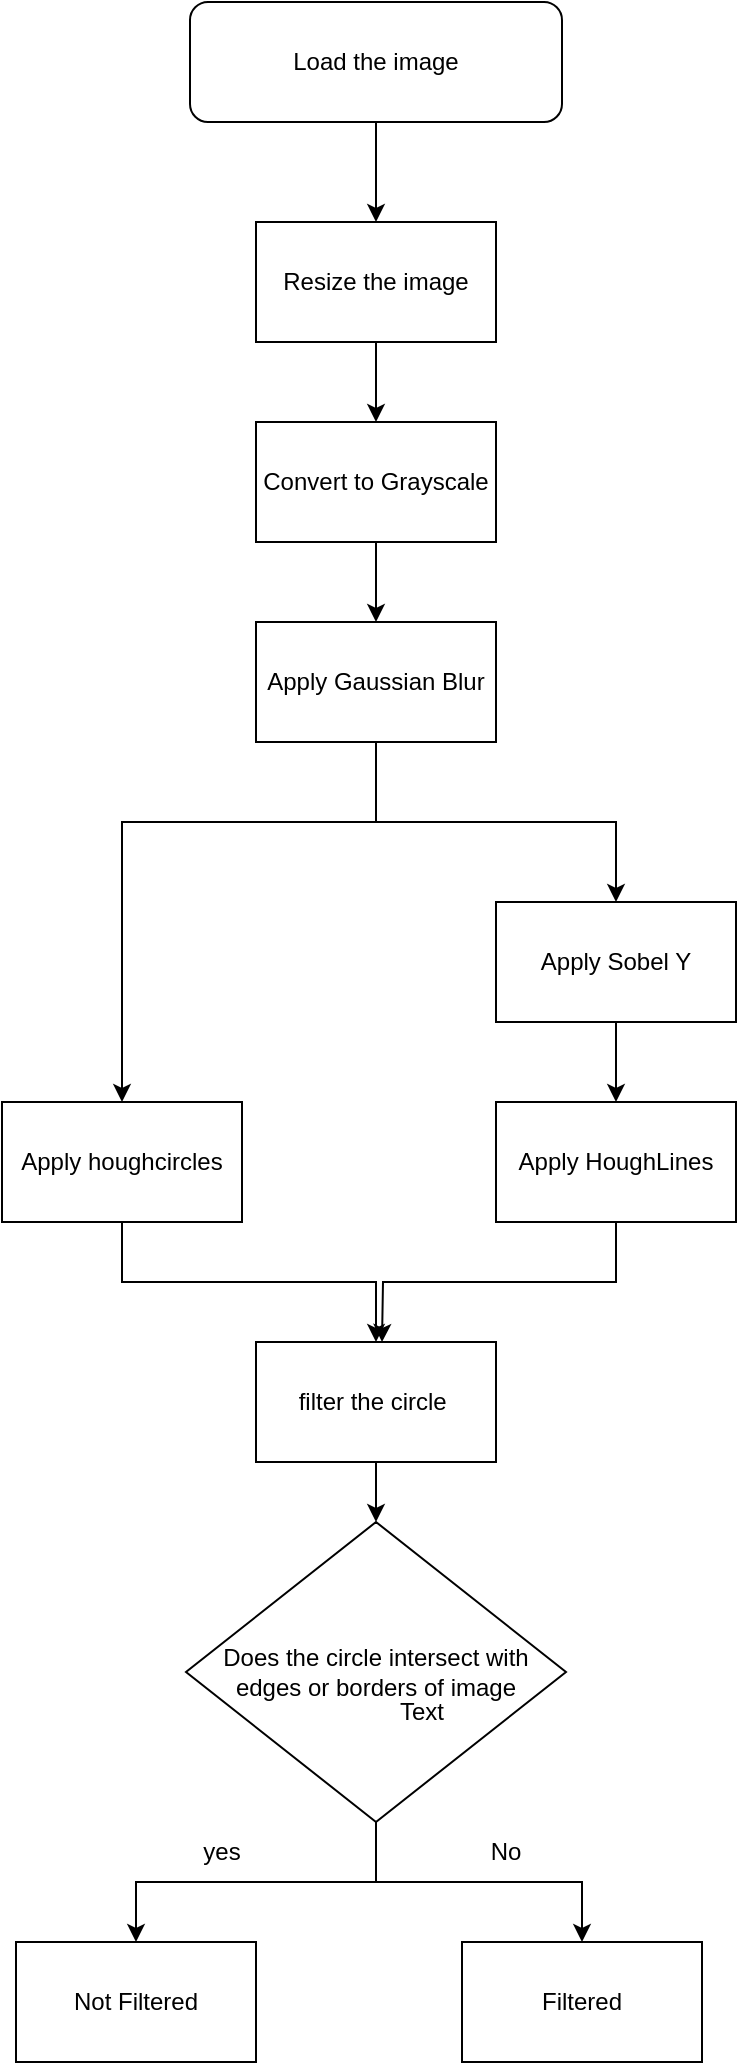 <mxfile version="22.1.4" type="device">
  <diagram name="Page-1" id="z3DegnnwBQ-azP0EZM04">
    <mxGraphModel dx="880" dy="446" grid="1" gridSize="10" guides="1" tooltips="1" connect="1" arrows="1" fold="1" page="1" pageScale="1" pageWidth="827" pageHeight="1169" math="0" shadow="0">
      <root>
        <mxCell id="0" />
        <mxCell id="1" parent="0" />
        <mxCell id="rWovV6XNZ2xkc-8OJFgu-3" style="edgeStyle=orthogonalEdgeStyle;rounded=0;orthogonalLoop=1;jettySize=auto;html=1;exitX=0.5;exitY=1;exitDx=0;exitDy=0;entryX=0.5;entryY=0;entryDx=0;entryDy=0;" edge="1" parent="1" source="rWovV6XNZ2xkc-8OJFgu-1" target="rWovV6XNZ2xkc-8OJFgu-2">
          <mxGeometry relative="1" as="geometry" />
        </mxCell>
        <mxCell id="rWovV6XNZ2xkc-8OJFgu-1" value="Load the image" style="rounded=1;whiteSpace=wrap;html=1;" vertex="1" parent="1">
          <mxGeometry x="294" y="90" width="186" height="60" as="geometry" />
        </mxCell>
        <mxCell id="rWovV6XNZ2xkc-8OJFgu-5" style="edgeStyle=orthogonalEdgeStyle;rounded=0;orthogonalLoop=1;jettySize=auto;html=1;exitX=0.5;exitY=1;exitDx=0;exitDy=0;entryX=0.5;entryY=0;entryDx=0;entryDy=0;" edge="1" parent="1" source="rWovV6XNZ2xkc-8OJFgu-2" target="rWovV6XNZ2xkc-8OJFgu-4">
          <mxGeometry relative="1" as="geometry" />
        </mxCell>
        <mxCell id="rWovV6XNZ2xkc-8OJFgu-2" value="Resize the image" style="rounded=0;whiteSpace=wrap;html=1;" vertex="1" parent="1">
          <mxGeometry x="327" y="200" width="120" height="60" as="geometry" />
        </mxCell>
        <mxCell id="rWovV6XNZ2xkc-8OJFgu-7" style="edgeStyle=orthogonalEdgeStyle;rounded=0;orthogonalLoop=1;jettySize=auto;html=1;exitX=0.5;exitY=1;exitDx=0;exitDy=0;entryX=0.5;entryY=0;entryDx=0;entryDy=0;" edge="1" parent="1" source="rWovV6XNZ2xkc-8OJFgu-4" target="rWovV6XNZ2xkc-8OJFgu-6">
          <mxGeometry relative="1" as="geometry" />
        </mxCell>
        <mxCell id="rWovV6XNZ2xkc-8OJFgu-4" value="Convert to Grayscale" style="rounded=0;whiteSpace=wrap;html=1;" vertex="1" parent="1">
          <mxGeometry x="327" y="300" width="120" height="60" as="geometry" />
        </mxCell>
        <mxCell id="rWovV6XNZ2xkc-8OJFgu-9" style="edgeStyle=orthogonalEdgeStyle;rounded=0;orthogonalLoop=1;jettySize=auto;html=1;exitX=0.5;exitY=1;exitDx=0;exitDy=0;entryX=0.5;entryY=0;entryDx=0;entryDy=0;" edge="1" parent="1" source="rWovV6XNZ2xkc-8OJFgu-6" target="rWovV6XNZ2xkc-8OJFgu-8">
          <mxGeometry relative="1" as="geometry">
            <Array as="points">
              <mxPoint x="387" y="500" />
              <mxPoint x="260" y="500" />
            </Array>
          </mxGeometry>
        </mxCell>
        <mxCell id="rWovV6XNZ2xkc-8OJFgu-11" style="edgeStyle=orthogonalEdgeStyle;rounded=0;orthogonalLoop=1;jettySize=auto;html=1;exitX=0.5;exitY=1;exitDx=0;exitDy=0;entryX=0.5;entryY=0;entryDx=0;entryDy=0;" edge="1" parent="1" source="rWovV6XNZ2xkc-8OJFgu-6" target="rWovV6XNZ2xkc-8OJFgu-10">
          <mxGeometry relative="1" as="geometry" />
        </mxCell>
        <mxCell id="rWovV6XNZ2xkc-8OJFgu-6" value="Apply Gaussian Blur" style="rounded=0;whiteSpace=wrap;html=1;" vertex="1" parent="1">
          <mxGeometry x="327" y="400" width="120" height="60" as="geometry" />
        </mxCell>
        <mxCell id="rWovV6XNZ2xkc-8OJFgu-15" style="edgeStyle=orthogonalEdgeStyle;rounded=0;orthogonalLoop=1;jettySize=auto;html=1;exitX=0.5;exitY=1;exitDx=0;exitDy=0;" edge="1" parent="1" source="rWovV6XNZ2xkc-8OJFgu-8" target="rWovV6XNZ2xkc-8OJFgu-14">
          <mxGeometry relative="1" as="geometry" />
        </mxCell>
        <mxCell id="rWovV6XNZ2xkc-8OJFgu-8" value="Apply houghcircles" style="rounded=0;whiteSpace=wrap;html=1;" vertex="1" parent="1">
          <mxGeometry x="200" y="640" width="120" height="60" as="geometry" />
        </mxCell>
        <mxCell id="rWovV6XNZ2xkc-8OJFgu-13" style="edgeStyle=orthogonalEdgeStyle;rounded=0;orthogonalLoop=1;jettySize=auto;html=1;exitX=0.5;exitY=1;exitDx=0;exitDy=0;entryX=0.5;entryY=0;entryDx=0;entryDy=0;" edge="1" parent="1" source="rWovV6XNZ2xkc-8OJFgu-10" target="rWovV6XNZ2xkc-8OJFgu-12">
          <mxGeometry relative="1" as="geometry" />
        </mxCell>
        <mxCell id="rWovV6XNZ2xkc-8OJFgu-10" value="Apply Sobel Y" style="rounded=0;whiteSpace=wrap;html=1;" vertex="1" parent="1">
          <mxGeometry x="447" y="540" width="120" height="60" as="geometry" />
        </mxCell>
        <mxCell id="rWovV6XNZ2xkc-8OJFgu-16" style="edgeStyle=orthogonalEdgeStyle;rounded=0;orthogonalLoop=1;jettySize=auto;html=1;exitX=0.5;exitY=1;exitDx=0;exitDy=0;" edge="1" parent="1" source="rWovV6XNZ2xkc-8OJFgu-12">
          <mxGeometry relative="1" as="geometry">
            <mxPoint x="390" y="760" as="targetPoint" />
          </mxGeometry>
        </mxCell>
        <mxCell id="rWovV6XNZ2xkc-8OJFgu-12" value="Apply HoughLines" style="rounded=0;whiteSpace=wrap;html=1;" vertex="1" parent="1">
          <mxGeometry x="447" y="640" width="120" height="60" as="geometry" />
        </mxCell>
        <mxCell id="rWovV6XNZ2xkc-8OJFgu-18" style="edgeStyle=orthogonalEdgeStyle;rounded=0;orthogonalLoop=1;jettySize=auto;html=1;exitX=0.5;exitY=1;exitDx=0;exitDy=0;entryX=0.5;entryY=0;entryDx=0;entryDy=0;" edge="1" parent="1" source="rWovV6XNZ2xkc-8OJFgu-14" target="rWovV6XNZ2xkc-8OJFgu-17">
          <mxGeometry relative="1" as="geometry" />
        </mxCell>
        <mxCell id="rWovV6XNZ2xkc-8OJFgu-14" value="filter the circle&amp;nbsp;" style="rounded=0;whiteSpace=wrap;html=1;" vertex="1" parent="1">
          <mxGeometry x="327" y="760" width="120" height="60" as="geometry" />
        </mxCell>
        <mxCell id="rWovV6XNZ2xkc-8OJFgu-20" style="edgeStyle=orthogonalEdgeStyle;rounded=0;orthogonalLoop=1;jettySize=auto;html=1;exitX=0.5;exitY=1;exitDx=0;exitDy=0;entryX=0.5;entryY=0;entryDx=0;entryDy=0;" edge="1" parent="1" source="rWovV6XNZ2xkc-8OJFgu-17" target="rWovV6XNZ2xkc-8OJFgu-19">
          <mxGeometry relative="1" as="geometry" />
        </mxCell>
        <mxCell id="rWovV6XNZ2xkc-8OJFgu-22" style="edgeStyle=orthogonalEdgeStyle;rounded=0;orthogonalLoop=1;jettySize=auto;html=1;exitX=0.5;exitY=1;exitDx=0;exitDy=0;" edge="1" parent="1" source="rWovV6XNZ2xkc-8OJFgu-17" target="rWovV6XNZ2xkc-8OJFgu-21">
          <mxGeometry relative="1" as="geometry" />
        </mxCell>
        <mxCell id="rWovV6XNZ2xkc-8OJFgu-17" value="Does the circle intersect with edges or borders of image" style="rhombus;whiteSpace=wrap;html=1;" vertex="1" parent="1">
          <mxGeometry x="292" y="850" width="190" height="150" as="geometry" />
        </mxCell>
        <mxCell id="rWovV6XNZ2xkc-8OJFgu-19" value="Not Filtered" style="rounded=0;whiteSpace=wrap;html=1;" vertex="1" parent="1">
          <mxGeometry x="207" y="1060" width="120" height="60" as="geometry" />
        </mxCell>
        <mxCell id="rWovV6XNZ2xkc-8OJFgu-21" value="Filtered" style="rounded=0;whiteSpace=wrap;html=1;" vertex="1" parent="1">
          <mxGeometry x="430" y="1060" width="120" height="60" as="geometry" />
        </mxCell>
        <mxCell id="rWovV6XNZ2xkc-8OJFgu-23" value="Text" style="text;html=1;strokeColor=none;fillColor=none;align=center;verticalAlign=middle;whiteSpace=wrap;rounded=0;" vertex="1" parent="1">
          <mxGeometry x="380" y="930" width="60" height="30" as="geometry" />
        </mxCell>
        <mxCell id="rWovV6XNZ2xkc-8OJFgu-24" value="yes" style="text;html=1;strokeColor=none;fillColor=none;align=center;verticalAlign=middle;whiteSpace=wrap;rounded=0;" vertex="1" parent="1">
          <mxGeometry x="280" y="1000" width="60" height="30" as="geometry" />
        </mxCell>
        <mxCell id="rWovV6XNZ2xkc-8OJFgu-25" value="No" style="text;html=1;strokeColor=none;fillColor=none;align=center;verticalAlign=middle;whiteSpace=wrap;rounded=0;" vertex="1" parent="1">
          <mxGeometry x="422" y="1000" width="60" height="30" as="geometry" />
        </mxCell>
      </root>
    </mxGraphModel>
  </diagram>
</mxfile>
